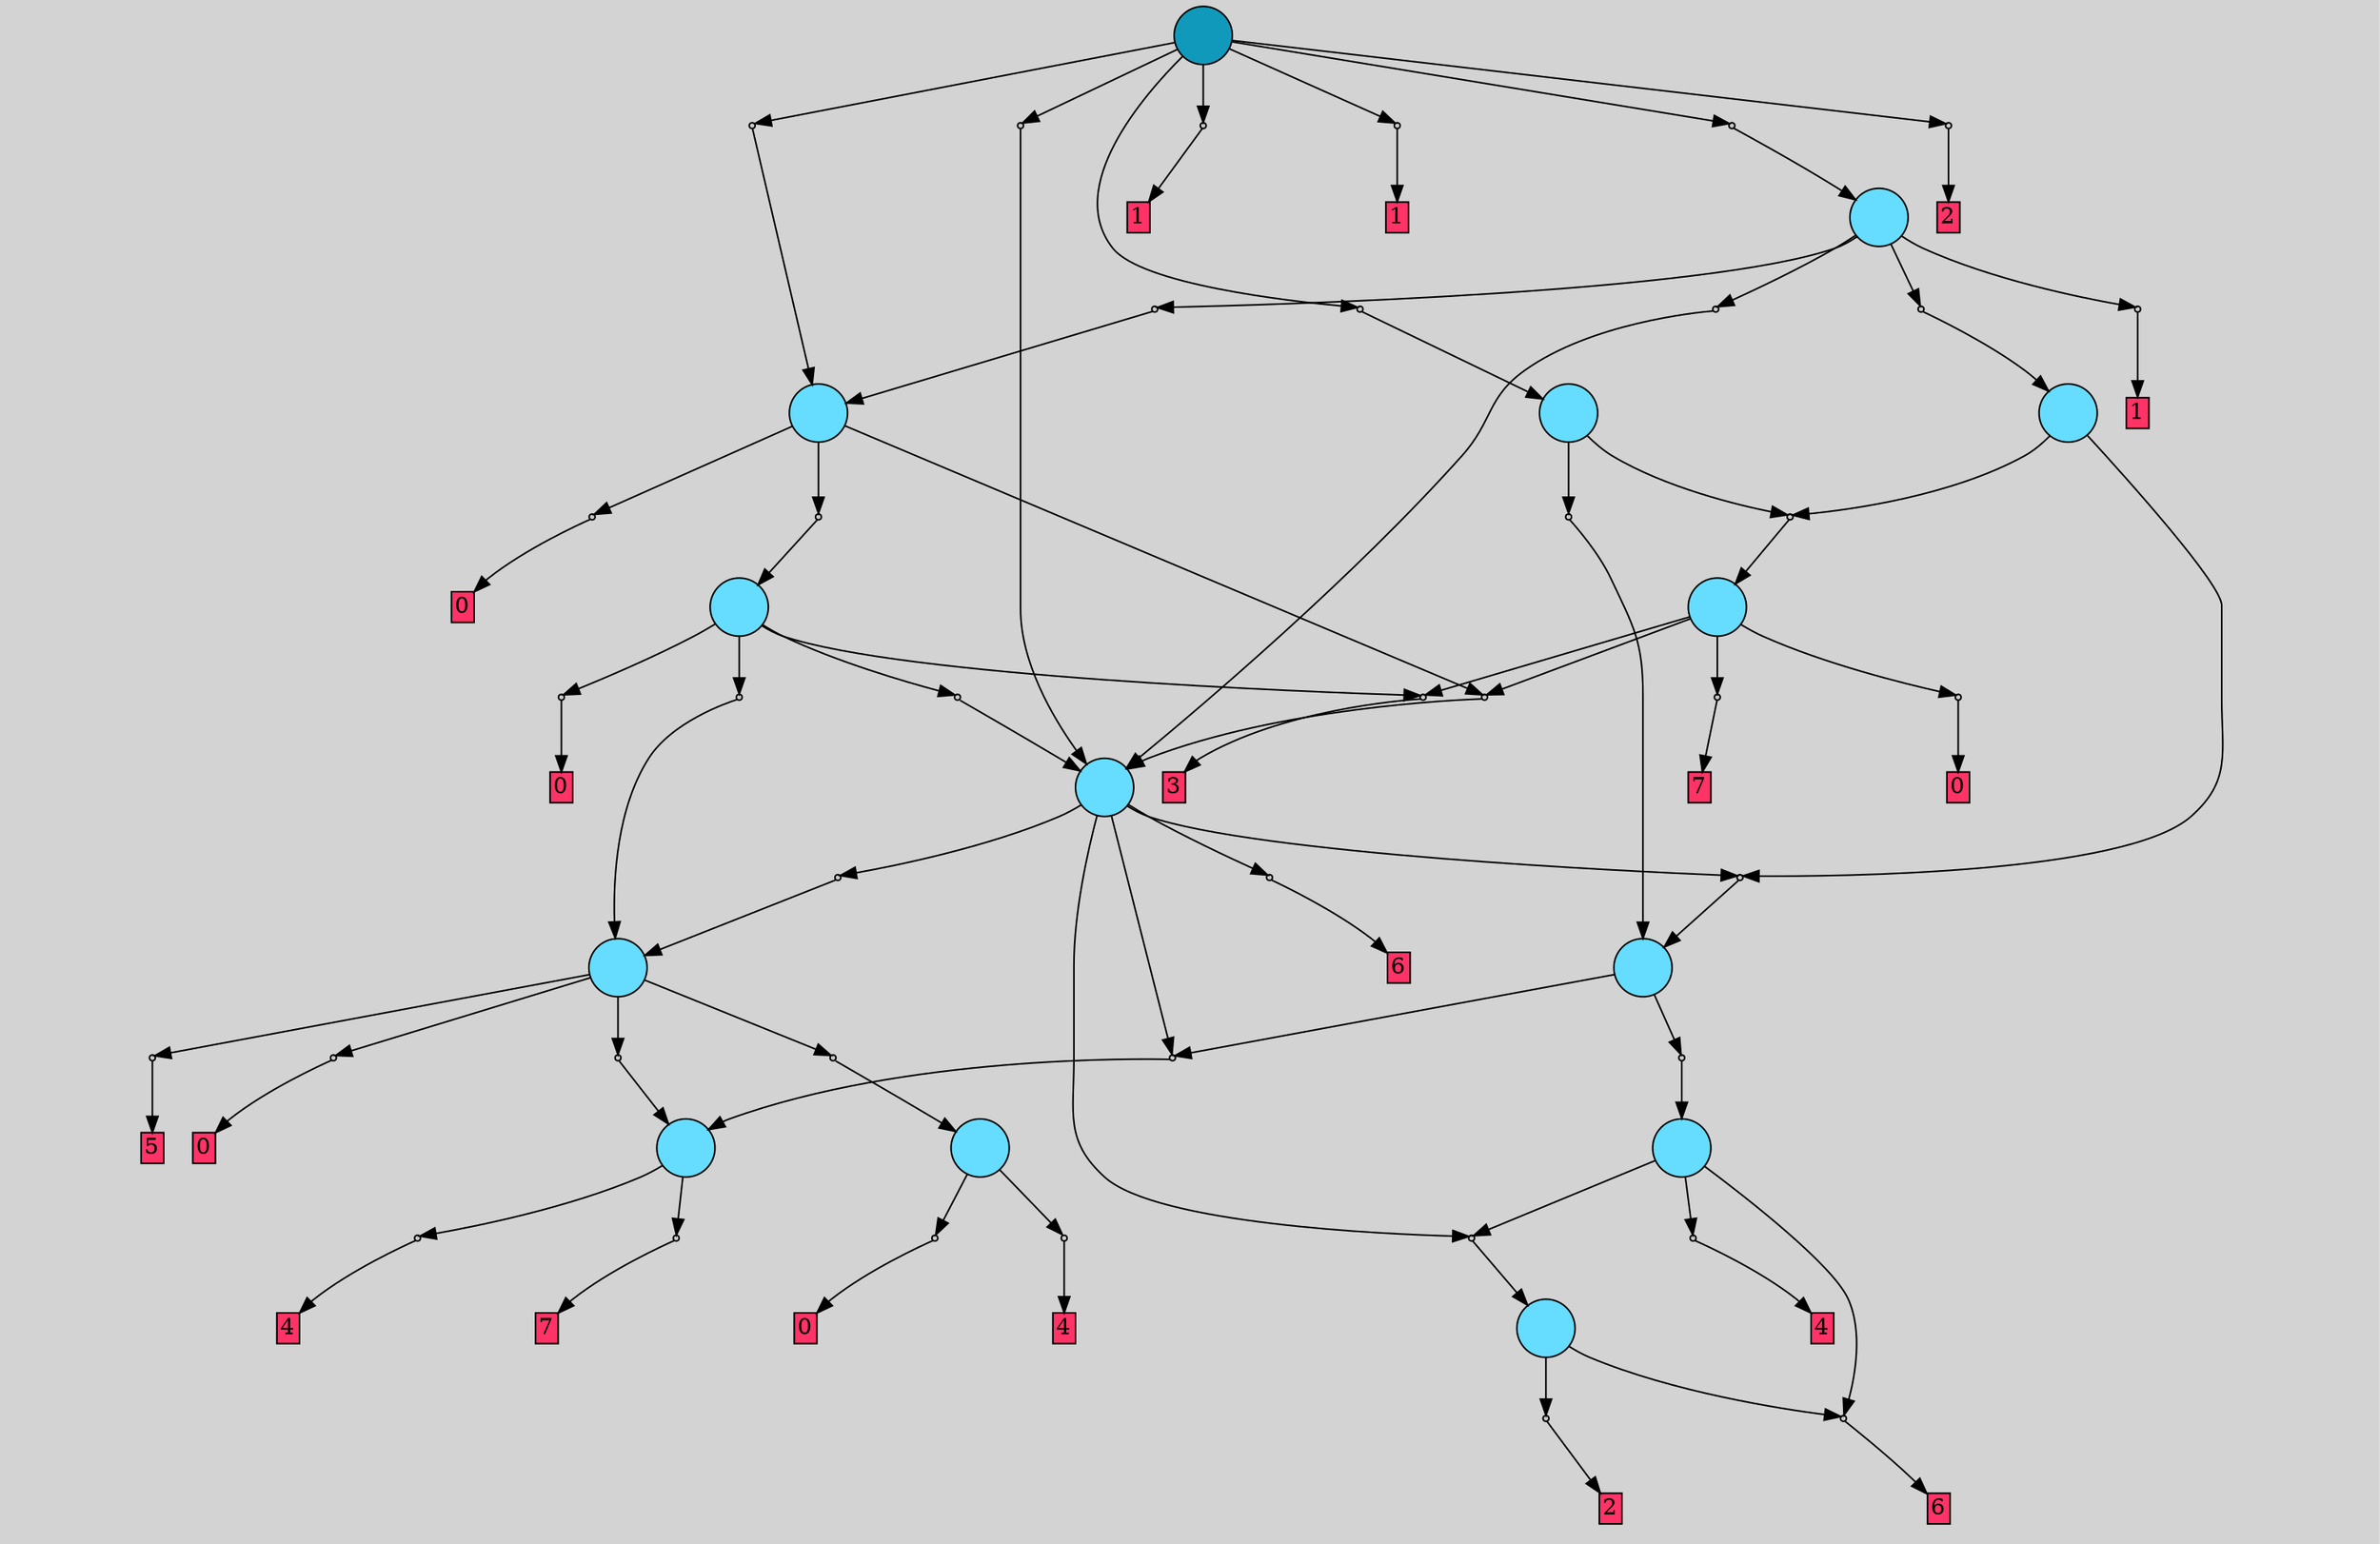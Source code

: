 // File exported with GEGELATI v1.3.1
// On the 2024-04-12 16:02:22
// With the File::TPGGraphDotExporter
digraph{
	graph[pad = "0.212, 0.055" bgcolor = lightgray]
	node[shape=circle style = filled label = ""]
		T0 [fillcolor="#66ddff"]
		T1 [fillcolor="#66ddff"]
		T2 [fillcolor="#66ddff"]
		T3 [fillcolor="#66ddff"]
		T4 [fillcolor="#66ddff"]
		T5 [fillcolor="#66ddff"]
		T6 [fillcolor="#66ddff"]
		T7 [fillcolor="#66ddff"]
		T8 [fillcolor="#66ddff"]
		T9 [fillcolor="#66ddff"]
		T10 [fillcolor="#66ddff"]
		T11 [fillcolor="#66ddff"]
		T12 [fillcolor="#66ddff"]
		T13 [fillcolor="#1199bb"]
		P0 [fillcolor="#cccccc" shape=point] //
		I0 [shape=box style=invis label="1|0&4|0#2|6&#92;n"]
		P0 -> I0[style=invis]
		A0 [fillcolor="#ff3366" shape=box margin=0.03 width=0 height=0 label="4"]
		T0 -> P0 -> A0
		P1 [fillcolor="#cccccc" shape=point] //
		I1 [shape=box style=invis label="1|0&1|4#4|3&#92;n"]
		P1 -> I1[style=invis]
		A1 [fillcolor="#ff3366" shape=box margin=0.03 width=0 height=0 label="7"]
		T0 -> P1 -> A1
		P2 [fillcolor="#cccccc" shape=point] //
		I2 [shape=box style=invis label="5|0&3|4#4|7&#92;n"]
		P2 -> I2[style=invis]
		A2 [fillcolor="#ff3366" shape=box margin=0.03 width=0 height=0 label="2"]
		T1 -> P2 -> A2
		P3 [fillcolor="#cccccc" shape=point] //
		I3 [shape=box style=invis label="3|0&1|7#1|5&#92;n"]
		P3 -> I3[style=invis]
		A3 [fillcolor="#ff3366" shape=box margin=0.03 width=0 height=0 label="6"]
		T1 -> P3 -> A3
		T2 -> P3
		P4 [fillcolor="#cccccc" shape=point] //
		I4 [shape=box style=invis label="3|0&4|5#3|0&#92;n"]
		P4 -> I4[style=invis]
		T2 -> P4 -> T1
		P5 [fillcolor="#cccccc" shape=point] //
		I5 [shape=box style=invis label="8|0&3|3#1|6&#92;n"]
		P5 -> I5[style=invis]
		A4 [fillcolor="#ff3366" shape=box margin=0.03 width=0 height=0 label="4"]
		T2 -> P5 -> A4
		P6 [fillcolor="#cccccc" shape=point] //
		I6 [shape=box style=invis label="8|0&3|3#1|6&#92;n"]
		P6 -> I6[style=invis]
		A5 [fillcolor="#ff3366" shape=box margin=0.03 width=0 height=0 label="4"]
		T3 -> P6 -> A5
		P7 [fillcolor="#cccccc" shape=point] //
		I7 [shape=box style=invis label="1|0&3|3#1|7&#92;n"]
		P7 -> I7[style=invis]
		A6 [fillcolor="#ff3366" shape=box margin=0.03 width=0 height=0 label="0"]
		T3 -> P7 -> A6
		P8 [fillcolor="#cccccc" shape=point] //
		I8 [shape=box style=invis label="1|0&1|2#4|3&#92;n"]
		P8 -> I8[style=invis]
		T4 -> P8 -> T2
		P9 [fillcolor="#cccccc" shape=point] //
		I9 [shape=box style=invis label="2|0&4|6#3|0&#92;n"]
		P9 -> I9[style=invis]
		T4 -> P9 -> T0
		P10 [fillcolor="#cccccc" shape=point] //
		I10 [shape=box style=invis label="4|0&1|3#2|3&#92;n"]
		P10 -> I10[style=invis]
		A7 [fillcolor="#ff3366" shape=box margin=0.03 width=0 height=0 label="0"]
		T5 -> P10 -> A7
		P11 [fillcolor="#cccccc" shape=point] //
		I11 [shape=box style=invis label="4|0&1|7#1|0&#92;n"]
		P11 -> I11[style=invis]
		T5 -> P11 -> T3
		P12 [fillcolor="#cccccc" shape=point] //
		I12 [shape=box style=invis label="2|0&4|6#3|0&#92;n"]
		P12 -> I12[style=invis]
		T5 -> P12 -> T0
		P13 [fillcolor="#cccccc" shape=point] //
		I13 [shape=box style=invis label=""]
		P13 -> I13[style=invis]
		A8 [fillcolor="#ff3366" shape=box margin=0.03 width=0 height=0 label="5"]
		T5 -> P13 -> A8
		P14 [fillcolor="#cccccc" shape=point] //
		I14 [shape=box style=invis label="2|0&2|2#3|0&#92;n"]
		P14 -> I14[style=invis]
		A9 [fillcolor="#ff3366" shape=box margin=0.03 width=0 height=0 label="6"]
		T6 -> P14 -> A9
		P15 [fillcolor="#cccccc" shape=point] //
		I15 [shape=box style=invis label="4|0&4|2#0|4&#92;n"]
		P15 -> I15[style=invis]
		T6 -> P15 -> T5
		T6 -> P4
		P16 [fillcolor="#cccccc" shape=point] //
		I16 [shape=box style=invis label="8|0&3|1#0|7&#92;n"]
		P16 -> I16[style=invis]
		T6 -> P16 -> T4
		T6 -> P9
		P17 [fillcolor="#cccccc" shape=point] //
		I17 [shape=box style=invis label="4|0&4|6#2|7&#92;n"]
		P17 -> I17[style=invis]
		A10 [fillcolor="#ff3366" shape=box margin=0.03 width=0 height=0 label="3"]
		T7 -> P17 -> A10
		P18 [fillcolor="#cccccc" shape=point] //
		I18 [shape=box style=invis label="2|0&1|0#3|5&#92;n"]
		P18 -> I18[style=invis]
		A11 [fillcolor="#ff3366" shape=box margin=0.03 width=0 height=0 label="0"]
		T7 -> P18 -> A11
		P19 [fillcolor="#cccccc" shape=point] //
		I19 [shape=box style=invis label="1|0&1|1#4|1&#92;n"]
		P19 -> I19[style=invis]
		T7 -> P19 -> T6
		P20 [fillcolor="#cccccc" shape=point] //
		I20 [shape=box style=invis label="4|0&4|7#0|4&#92;n"]
		P20 -> I20[style=invis]
		T7 -> P20 -> T5
		P21 [fillcolor="#cccccc" shape=point] //
		I21 [shape=box style=invis label="1|0&1|2#4|1&#92;n"]
		P21 -> I21[style=invis]
		T8 -> P21 -> T6
		P22 [fillcolor="#cccccc" shape=point] //
		I22 [shape=box style=invis label="2|0&2|0#1|3&#92;n"]
		P22 -> I22[style=invis]
		T8 -> P22 -> T7
		P23 [fillcolor="#cccccc" shape=point] //
		I23 [shape=box style=invis label="2|0&1|0#3|5&#92;n"]
		P23 -> I23[style=invis]
		A12 [fillcolor="#ff3366" shape=box margin=0.03 width=0 height=0 label="0"]
		T8 -> P23 -> A12
		T9 -> P17
		P24 [fillcolor="#cccccc" shape=point] //
		I24 [shape=box style=invis label="2|0&1|0#3|5&#92;n"]
		P24 -> I24[style=invis]
		A13 [fillcolor="#ff3366" shape=box margin=0.03 width=0 height=0 label="0"]
		T9 -> P24 -> A13
		T9 -> P21
		P25 [fillcolor="#cccccc" shape=point] //
		I25 [shape=box style=invis label="3|0&3|1#0|5&#92;n"]
		P25 -> I25[style=invis]
		A14 [fillcolor="#ff3366" shape=box margin=0.03 width=0 height=0 label="7"]
		T9 -> P25 -> A14
		T10 -> P16
		P26 [fillcolor="#cccccc" shape=point] //
		I26 [shape=box style=invis label="1|0&1|2#4|3&#92;n"]
		P26 -> I26[style=invis]
		T10 -> P26 -> T9
		T11 -> P26
		P27 [fillcolor="#cccccc" shape=point] //
		I27 [shape=box style=invis label="8|0&3|1#0|7&#92;n"]
		P27 -> I27[style=invis]
		T11 -> P27 -> T4
		P28 [fillcolor="#cccccc" shape=point] //
		I28 [shape=box style=invis label="2|0&1|0#3|1&#92;n"]
		P28 -> I28[style=invis]
		T12 -> P28 -> T8
		P29 [fillcolor="#cccccc" shape=point] //
		I29 [shape=box style=invis label="4|3&2|4#4|6&#92;n2|5&2|6#0|3&#92;n1|0&0|5#3|3&#92;n"]
		P29 -> I29[style=invis]
		T12 -> P29 -> T10
		P30 [fillcolor="#cccccc" shape=point] //
		I30 [shape=box style=invis label="1|0&4|3#3|0&#92;n"]
		P30 -> I30[style=invis]
		A15 [fillcolor="#ff3366" shape=box margin=0.03 width=0 height=0 label="1"]
		T12 -> P30 -> A15
		P31 [fillcolor="#cccccc" shape=point] //
		I31 [shape=box style=invis label="1|0&1|2#4|2&#92;n"]
		P31 -> I31[style=invis]
		T12 -> P31 -> T6
		P32 [fillcolor="#cccccc" shape=point] //
		I32 [shape=box style=invis label="2|0&1|0#3|1&#92;n"]
		P32 -> I32[style=invis]
		T13 -> P32 -> T8
		P33 [fillcolor="#cccccc" shape=point] //
		I33 [shape=box style=invis label="1|0&1|2#4|2&#92;n"]
		P33 -> I33[style=invis]
		T13 -> P33 -> T6
		P34 [fillcolor="#cccccc" shape=point] //
		I34 [shape=box style=invis label="2|0&4|4#3|0&#92;n"]
		P34 -> I34[style=invis]
		T13 -> P34 -> T11
		P35 [fillcolor="#cccccc" shape=point] //
		I35 [shape=box style=invis label="1|0&0|4#1|4&#92;n1|0&4|6#0|0&#92;n"]
		P35 -> I35[style=invis]
		A16 [fillcolor="#ff3366" shape=box margin=0.03 width=0 height=0 label="1"]
		T13 -> P35 -> A16
		P36 [fillcolor="#cccccc" shape=point] //
		I36 [shape=box style=invis label="2|0&1|3#3|5&#92;n"]
		P36 -> I36[style=invis]
		A17 [fillcolor="#ff3366" shape=box margin=0.03 width=0 height=0 label="1"]
		T13 -> P36 -> A17
		P37 [fillcolor="#cccccc" shape=point] //
		I37 [shape=box style=invis label="8|0&1|6#3|6&#92;n"]
		P37 -> I37[style=invis]
		T13 -> P37 -> T12
		P38 [fillcolor="#cccccc" shape=point] //
		I38 [shape=box style=invis label="3|0&3|2#0|5&#92;n"]
		P38 -> I38[style=invis]
		A18 [fillcolor="#ff3366" shape=box margin=0.03 width=0 height=0 label="2"]
		T13 -> P38 -> A18
		{ rank= same T13 }
}
